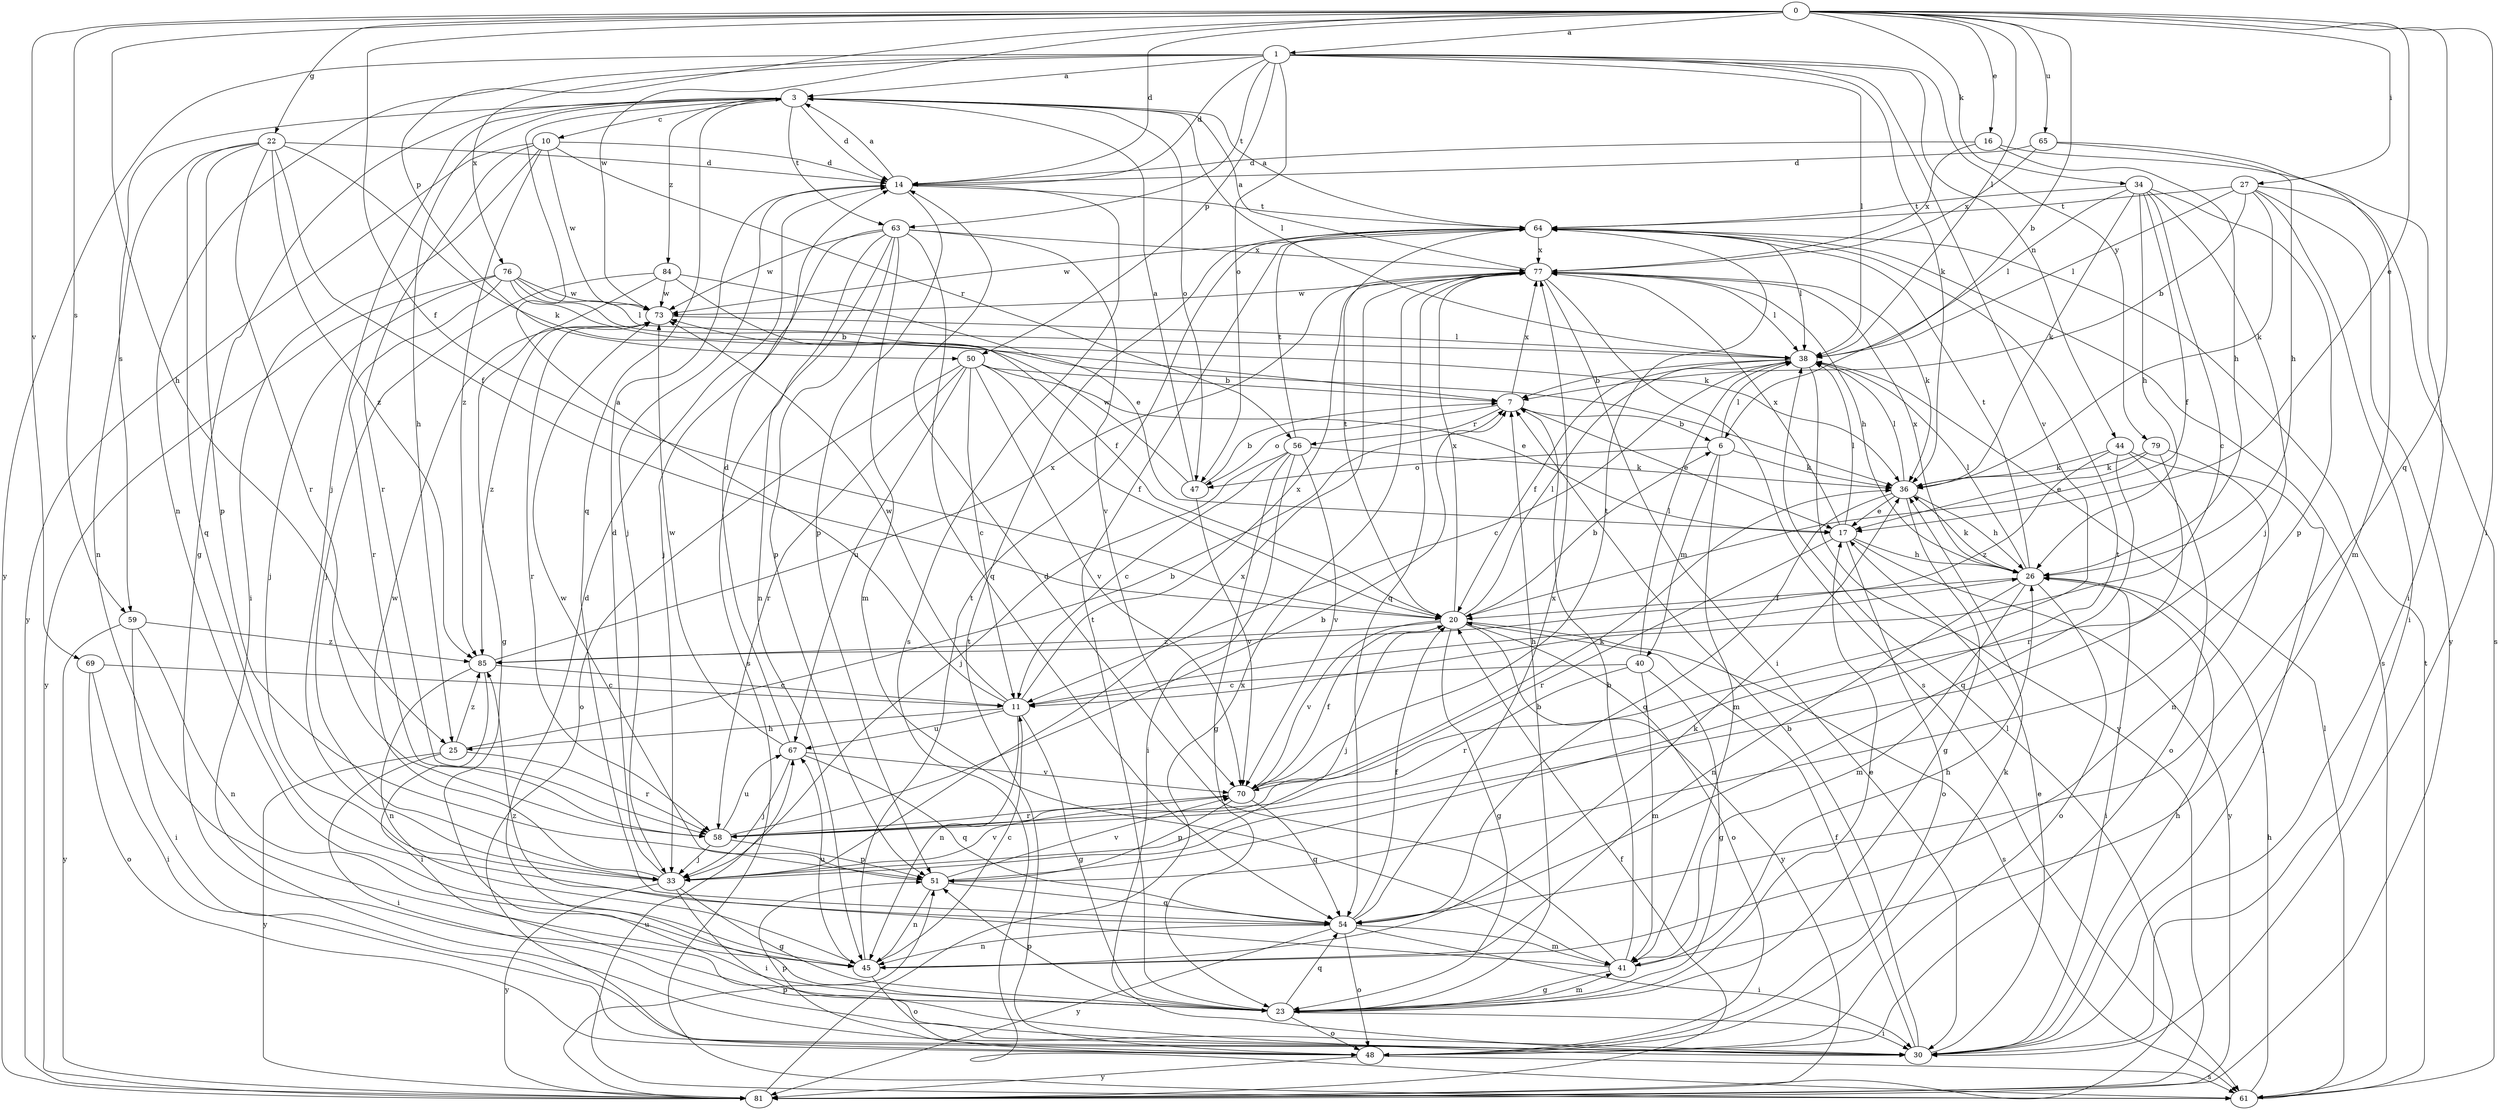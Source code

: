 strict digraph  {
0;
1;
3;
6;
7;
10;
11;
14;
16;
17;
20;
22;
23;
25;
26;
27;
30;
33;
34;
36;
38;
40;
41;
44;
45;
47;
48;
50;
51;
54;
56;
58;
59;
61;
63;
64;
65;
67;
69;
70;
73;
76;
77;
79;
81;
84;
85;
0 -> 1  [label=a];
0 -> 6  [label=b];
0 -> 14  [label=d];
0 -> 16  [label=e];
0 -> 17  [label=e];
0 -> 20  [label=f];
0 -> 22  [label=g];
0 -> 25  [label=h];
0 -> 27  [label=i];
0 -> 30  [label=i];
0 -> 34  [label=k];
0 -> 38  [label=l];
0 -> 50  [label=p];
0 -> 54  [label=q];
0 -> 59  [label=s];
0 -> 65  [label=u];
0 -> 69  [label=v];
0 -> 73  [label=w];
1 -> 3  [label=a];
1 -> 14  [label=d];
1 -> 36  [label=k];
1 -> 38  [label=l];
1 -> 44  [label=n];
1 -> 45  [label=n];
1 -> 47  [label=o];
1 -> 50  [label=p];
1 -> 63  [label=t];
1 -> 70  [label=v];
1 -> 76  [label=x];
1 -> 79  [label=y];
1 -> 81  [label=y];
3 -> 10  [label=c];
3 -> 14  [label=d];
3 -> 23  [label=g];
3 -> 25  [label=h];
3 -> 33  [label=j];
3 -> 38  [label=l];
3 -> 47  [label=o];
3 -> 54  [label=q];
3 -> 59  [label=s];
3 -> 63  [label=t];
3 -> 84  [label=z];
6 -> 36  [label=k];
6 -> 38  [label=l];
6 -> 40  [label=m];
6 -> 41  [label=m];
6 -> 47  [label=o];
7 -> 6  [label=b];
7 -> 17  [label=e];
7 -> 47  [label=o];
7 -> 56  [label=r];
7 -> 77  [label=x];
10 -> 14  [label=d];
10 -> 30  [label=i];
10 -> 56  [label=r];
10 -> 58  [label=r];
10 -> 73  [label=w];
10 -> 81  [label=y];
10 -> 85  [label=z];
11 -> 3  [label=a];
11 -> 23  [label=g];
11 -> 25  [label=h];
11 -> 26  [label=h];
11 -> 45  [label=n];
11 -> 67  [label=u];
11 -> 73  [label=w];
11 -> 77  [label=x];
14 -> 3  [label=a];
14 -> 33  [label=j];
14 -> 51  [label=p];
14 -> 61  [label=s];
14 -> 64  [label=t];
16 -> 14  [label=d];
16 -> 26  [label=h];
16 -> 41  [label=m];
16 -> 77  [label=x];
17 -> 26  [label=h];
17 -> 38  [label=l];
17 -> 48  [label=o];
17 -> 58  [label=r];
17 -> 77  [label=x];
17 -> 81  [label=y];
20 -> 6  [label=b];
20 -> 23  [label=g];
20 -> 33  [label=j];
20 -> 38  [label=l];
20 -> 48  [label=o];
20 -> 61  [label=s];
20 -> 64  [label=t];
20 -> 70  [label=v];
20 -> 77  [label=x];
20 -> 81  [label=y];
20 -> 85  [label=z];
22 -> 14  [label=d];
22 -> 20  [label=f];
22 -> 36  [label=k];
22 -> 45  [label=n];
22 -> 51  [label=p];
22 -> 54  [label=q];
22 -> 58  [label=r];
22 -> 85  [label=z];
23 -> 7  [label=b];
23 -> 14  [label=d];
23 -> 17  [label=e];
23 -> 30  [label=i];
23 -> 41  [label=m];
23 -> 48  [label=o];
23 -> 51  [label=p];
23 -> 54  [label=q];
23 -> 64  [label=t];
25 -> 7  [label=b];
25 -> 30  [label=i];
25 -> 58  [label=r];
25 -> 81  [label=y];
25 -> 85  [label=z];
26 -> 20  [label=f];
26 -> 30  [label=i];
26 -> 36  [label=k];
26 -> 38  [label=l];
26 -> 41  [label=m];
26 -> 45  [label=n];
26 -> 48  [label=o];
26 -> 64  [label=t];
26 -> 77  [label=x];
27 -> 7  [label=b];
27 -> 30  [label=i];
27 -> 36  [label=k];
27 -> 38  [label=l];
27 -> 61  [label=s];
27 -> 64  [label=t];
27 -> 81  [label=y];
30 -> 7  [label=b];
30 -> 17  [label=e];
30 -> 20  [label=f];
30 -> 26  [label=h];
33 -> 14  [label=d];
33 -> 23  [label=g];
33 -> 30  [label=i];
33 -> 70  [label=v];
33 -> 73  [label=w];
33 -> 77  [label=x];
33 -> 81  [label=y];
34 -> 11  [label=c];
34 -> 20  [label=f];
34 -> 26  [label=h];
34 -> 33  [label=j];
34 -> 36  [label=k];
34 -> 38  [label=l];
34 -> 51  [label=p];
34 -> 64  [label=t];
36 -> 17  [label=e];
36 -> 23  [label=g];
36 -> 26  [label=h];
36 -> 38  [label=l];
36 -> 54  [label=q];
38 -> 7  [label=b];
38 -> 11  [label=c];
38 -> 20  [label=f];
38 -> 81  [label=y];
40 -> 11  [label=c];
40 -> 23  [label=g];
40 -> 38  [label=l];
40 -> 41  [label=m];
40 -> 58  [label=r];
41 -> 7  [label=b];
41 -> 14  [label=d];
41 -> 23  [label=g];
41 -> 26  [label=h];
41 -> 85  [label=z];
44 -> 30  [label=i];
44 -> 36  [label=k];
44 -> 48  [label=o];
44 -> 54  [label=q];
44 -> 85  [label=z];
45 -> 11  [label=c];
45 -> 36  [label=k];
45 -> 48  [label=o];
45 -> 64  [label=t];
45 -> 67  [label=u];
47 -> 3  [label=a];
47 -> 7  [label=b];
47 -> 70  [label=v];
47 -> 73  [label=w];
48 -> 36  [label=k];
48 -> 51  [label=p];
48 -> 61  [label=s];
48 -> 64  [label=t];
48 -> 81  [label=y];
50 -> 7  [label=b];
50 -> 11  [label=c];
50 -> 17  [label=e];
50 -> 20  [label=f];
50 -> 48  [label=o];
50 -> 58  [label=r];
50 -> 67  [label=u];
50 -> 70  [label=v];
51 -> 45  [label=n];
51 -> 54  [label=q];
51 -> 64  [label=t];
51 -> 70  [label=v];
51 -> 73  [label=w];
54 -> 20  [label=f];
54 -> 30  [label=i];
54 -> 41  [label=m];
54 -> 45  [label=n];
54 -> 48  [label=o];
54 -> 77  [label=x];
54 -> 81  [label=y];
56 -> 11  [label=c];
56 -> 23  [label=g];
56 -> 30  [label=i];
56 -> 33  [label=j];
56 -> 36  [label=k];
56 -> 64  [label=t];
56 -> 70  [label=v];
58 -> 7  [label=b];
58 -> 33  [label=j];
58 -> 51  [label=p];
58 -> 67  [label=u];
59 -> 30  [label=i];
59 -> 45  [label=n];
59 -> 81  [label=y];
59 -> 85  [label=z];
61 -> 26  [label=h];
61 -> 38  [label=l];
61 -> 64  [label=t];
61 -> 67  [label=u];
63 -> 33  [label=j];
63 -> 41  [label=m];
63 -> 45  [label=n];
63 -> 51  [label=p];
63 -> 54  [label=q];
63 -> 61  [label=s];
63 -> 70  [label=v];
63 -> 73  [label=w];
63 -> 77  [label=x];
64 -> 3  [label=a];
64 -> 38  [label=l];
64 -> 61  [label=s];
64 -> 73  [label=w];
64 -> 77  [label=x];
65 -> 14  [label=d];
65 -> 26  [label=h];
65 -> 30  [label=i];
65 -> 77  [label=x];
67 -> 14  [label=d];
67 -> 33  [label=j];
67 -> 54  [label=q];
67 -> 70  [label=v];
67 -> 73  [label=w];
69 -> 11  [label=c];
69 -> 30  [label=i];
69 -> 48  [label=o];
70 -> 20  [label=f];
70 -> 36  [label=k];
70 -> 51  [label=p];
70 -> 54  [label=q];
70 -> 58  [label=r];
70 -> 64  [label=t];
73 -> 38  [label=l];
73 -> 58  [label=r];
73 -> 85  [label=z];
76 -> 7  [label=b];
76 -> 33  [label=j];
76 -> 36  [label=k];
76 -> 38  [label=l];
76 -> 58  [label=r];
76 -> 73  [label=w];
76 -> 81  [label=y];
77 -> 3  [label=a];
77 -> 26  [label=h];
77 -> 30  [label=i];
77 -> 36  [label=k];
77 -> 38  [label=l];
77 -> 54  [label=q];
77 -> 61  [label=s];
77 -> 73  [label=w];
79 -> 17  [label=e];
79 -> 36  [label=k];
79 -> 45  [label=n];
79 -> 58  [label=r];
81 -> 20  [label=f];
81 -> 38  [label=l];
81 -> 51  [label=p];
81 -> 77  [label=x];
84 -> 17  [label=e];
84 -> 20  [label=f];
84 -> 23  [label=g];
84 -> 33  [label=j];
84 -> 73  [label=w];
85 -> 11  [label=c];
85 -> 30  [label=i];
85 -> 45  [label=n];
85 -> 77  [label=x];
}
